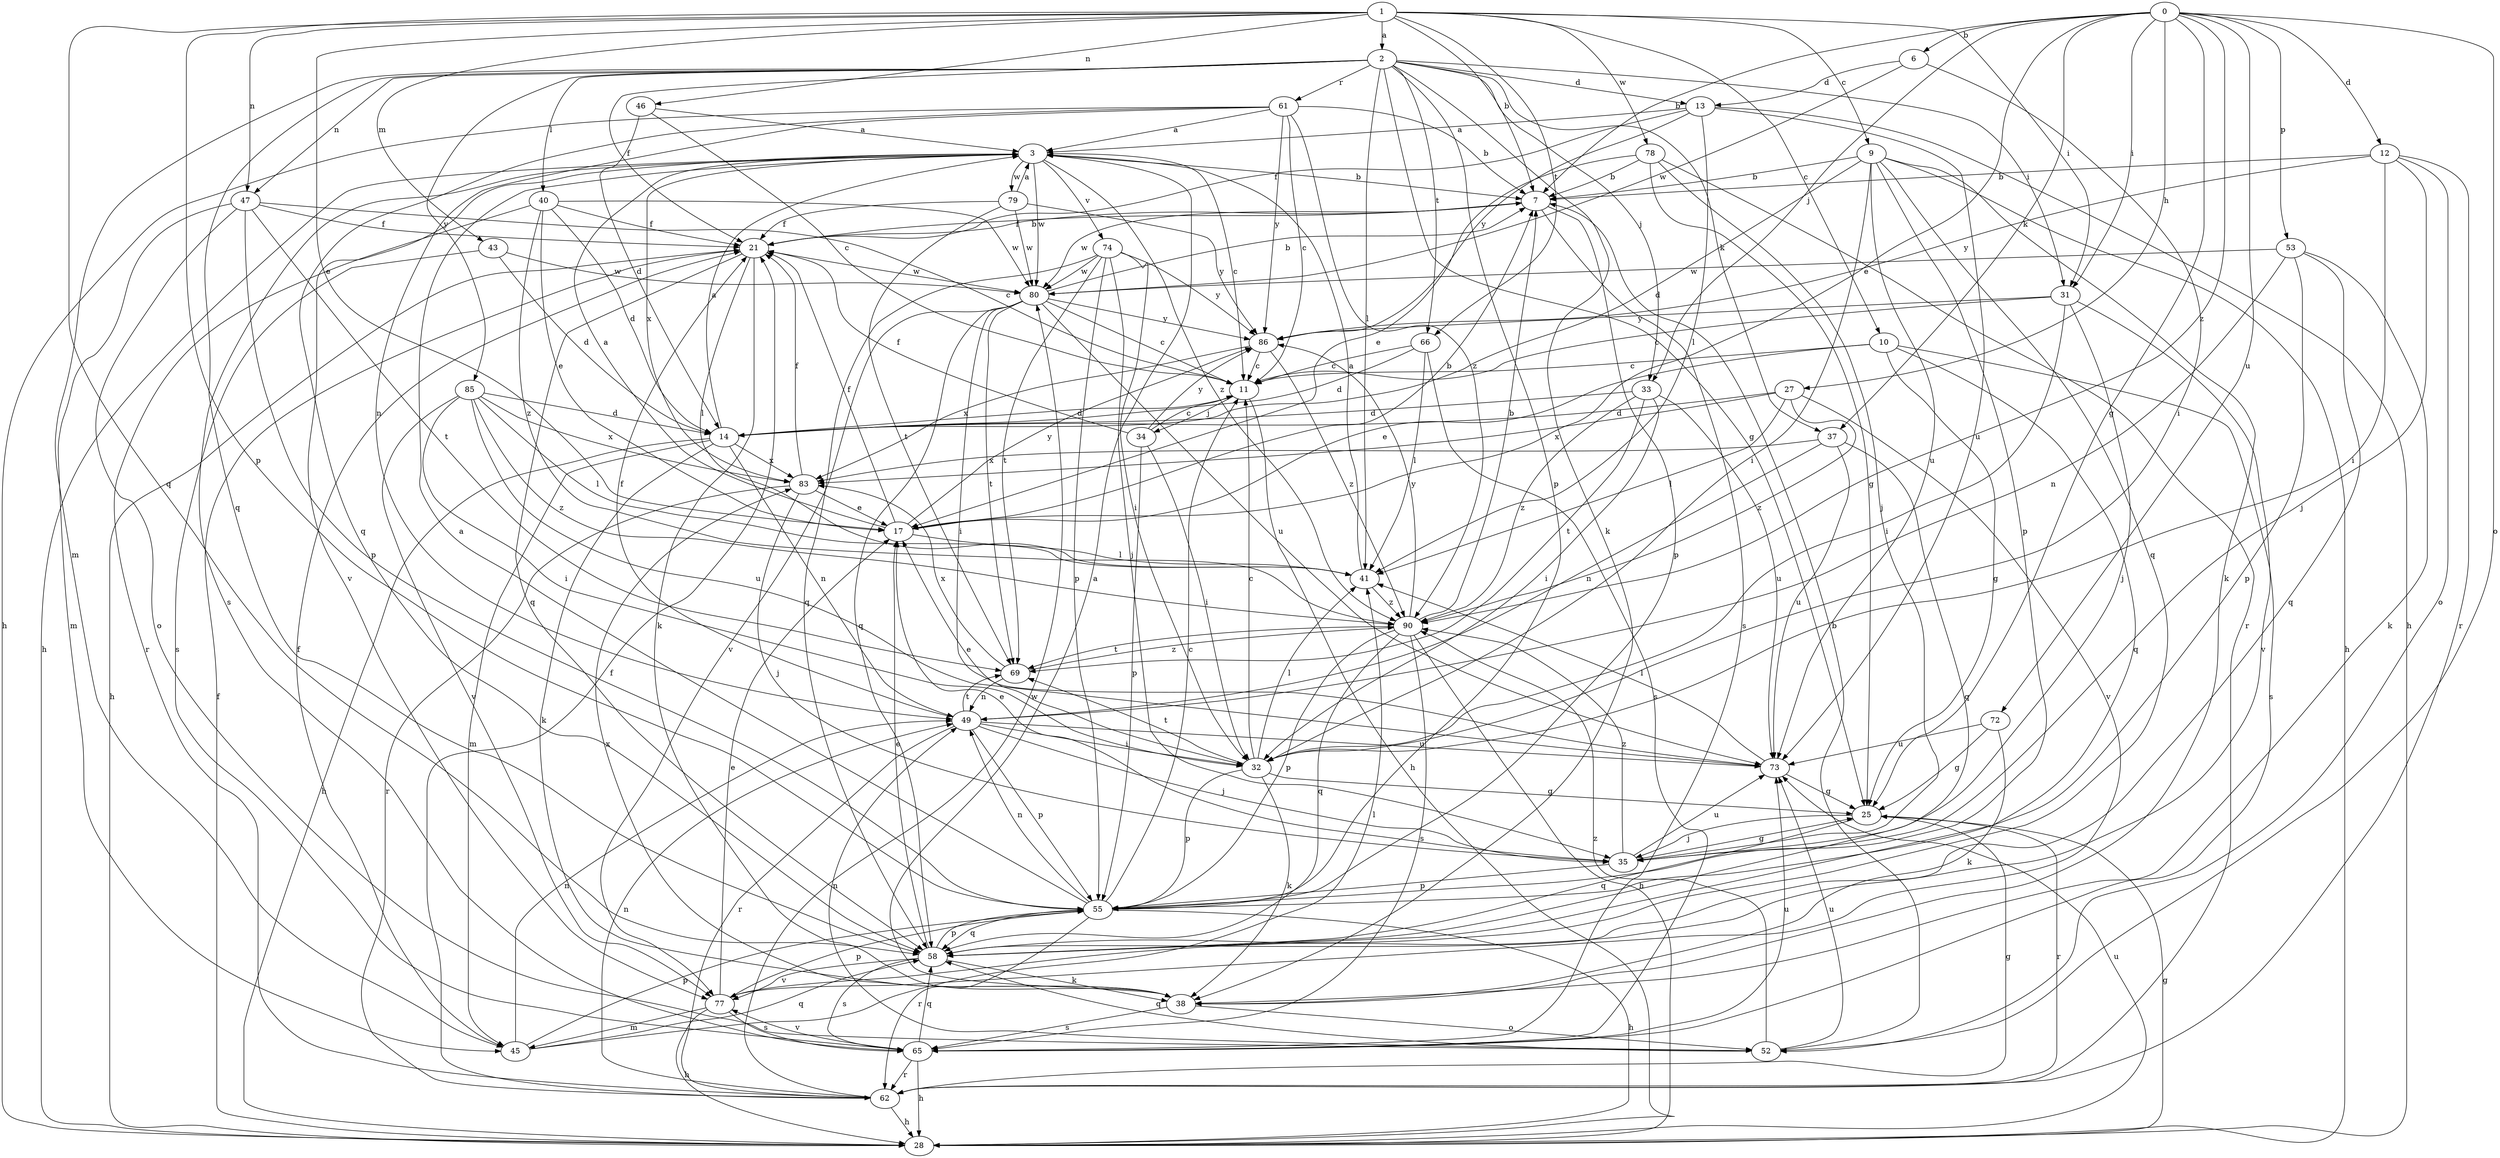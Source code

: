 strict digraph  {
0;
1;
2;
3;
6;
7;
9;
10;
11;
12;
13;
14;
17;
21;
25;
27;
28;
31;
32;
33;
34;
35;
37;
38;
40;
41;
43;
45;
46;
47;
49;
52;
53;
55;
58;
61;
62;
65;
66;
69;
72;
73;
74;
77;
78;
79;
80;
83;
85;
86;
90;
0 -> 6  [label=b];
0 -> 7  [label=b];
0 -> 12  [label=d];
0 -> 17  [label=e];
0 -> 25  [label=g];
0 -> 27  [label=h];
0 -> 31  [label=i];
0 -> 33  [label=j];
0 -> 37  [label=k];
0 -> 52  [label=o];
0 -> 53  [label=p];
0 -> 72  [label=u];
0 -> 90  [label=z];
1 -> 2  [label=a];
1 -> 7  [label=b];
1 -> 9  [label=c];
1 -> 10  [label=c];
1 -> 17  [label=e];
1 -> 31  [label=i];
1 -> 43  [label=m];
1 -> 46  [label=n];
1 -> 47  [label=n];
1 -> 55  [label=p];
1 -> 58  [label=q];
1 -> 66  [label=t];
1 -> 78  [label=w];
2 -> 13  [label=d];
2 -> 21  [label=f];
2 -> 25  [label=g];
2 -> 31  [label=i];
2 -> 33  [label=j];
2 -> 37  [label=k];
2 -> 38  [label=k];
2 -> 40  [label=l];
2 -> 41  [label=l];
2 -> 45  [label=m];
2 -> 47  [label=n];
2 -> 55  [label=p];
2 -> 58  [label=q];
2 -> 61  [label=r];
2 -> 66  [label=t];
2 -> 85  [label=y];
3 -> 7  [label=b];
3 -> 11  [label=c];
3 -> 28  [label=h];
3 -> 65  [label=s];
3 -> 74  [label=v];
3 -> 77  [label=v];
3 -> 79  [label=w];
3 -> 80  [label=w];
3 -> 83  [label=x];
3 -> 90  [label=z];
6 -> 13  [label=d];
6 -> 32  [label=i];
6 -> 80  [label=w];
7 -> 21  [label=f];
7 -> 55  [label=p];
7 -> 65  [label=s];
7 -> 80  [label=w];
9 -> 7  [label=b];
9 -> 14  [label=d];
9 -> 28  [label=h];
9 -> 32  [label=i];
9 -> 38  [label=k];
9 -> 55  [label=p];
9 -> 58  [label=q];
9 -> 73  [label=u];
10 -> 11  [label=c];
10 -> 17  [label=e];
10 -> 25  [label=g];
10 -> 58  [label=q];
10 -> 65  [label=s];
11 -> 14  [label=d];
11 -> 28  [label=h];
11 -> 34  [label=j];
12 -> 7  [label=b];
12 -> 32  [label=i];
12 -> 35  [label=j];
12 -> 52  [label=o];
12 -> 62  [label=r];
12 -> 86  [label=y];
13 -> 3  [label=a];
13 -> 21  [label=f];
13 -> 28  [label=h];
13 -> 41  [label=l];
13 -> 73  [label=u];
13 -> 86  [label=y];
14 -> 3  [label=a];
14 -> 28  [label=h];
14 -> 38  [label=k];
14 -> 45  [label=m];
14 -> 49  [label=n];
14 -> 83  [label=x];
17 -> 3  [label=a];
17 -> 7  [label=b];
17 -> 21  [label=f];
17 -> 41  [label=l];
17 -> 86  [label=y];
21 -> 7  [label=b];
21 -> 28  [label=h];
21 -> 38  [label=k];
21 -> 41  [label=l];
21 -> 58  [label=q];
21 -> 80  [label=w];
25 -> 35  [label=j];
25 -> 58  [label=q];
25 -> 62  [label=r];
27 -> 14  [label=d];
27 -> 41  [label=l];
27 -> 77  [label=v];
27 -> 83  [label=x];
27 -> 90  [label=z];
28 -> 21  [label=f];
28 -> 25  [label=g];
28 -> 73  [label=u];
31 -> 11  [label=c];
31 -> 32  [label=i];
31 -> 35  [label=j];
31 -> 77  [label=v];
31 -> 86  [label=y];
32 -> 11  [label=c];
32 -> 25  [label=g];
32 -> 38  [label=k];
32 -> 41  [label=l];
32 -> 55  [label=p];
32 -> 69  [label=t];
33 -> 14  [label=d];
33 -> 32  [label=i];
33 -> 69  [label=t];
33 -> 73  [label=u];
33 -> 90  [label=z];
34 -> 11  [label=c];
34 -> 21  [label=f];
34 -> 32  [label=i];
34 -> 55  [label=p];
34 -> 86  [label=y];
35 -> 17  [label=e];
35 -> 25  [label=g];
35 -> 55  [label=p];
35 -> 73  [label=u];
35 -> 90  [label=z];
37 -> 49  [label=n];
37 -> 58  [label=q];
37 -> 73  [label=u];
37 -> 83  [label=x];
38 -> 3  [label=a];
38 -> 52  [label=o];
38 -> 65  [label=s];
38 -> 83  [label=x];
40 -> 14  [label=d];
40 -> 17  [label=e];
40 -> 21  [label=f];
40 -> 62  [label=r];
40 -> 80  [label=w];
40 -> 90  [label=z];
41 -> 3  [label=a];
41 -> 90  [label=z];
43 -> 14  [label=d];
43 -> 65  [label=s];
43 -> 80  [label=w];
45 -> 21  [label=f];
45 -> 41  [label=l];
45 -> 49  [label=n];
45 -> 55  [label=p];
45 -> 58  [label=q];
46 -> 3  [label=a];
46 -> 11  [label=c];
46 -> 14  [label=d];
47 -> 11  [label=c];
47 -> 21  [label=f];
47 -> 45  [label=m];
47 -> 52  [label=o];
47 -> 55  [label=p];
47 -> 69  [label=t];
49 -> 21  [label=f];
49 -> 32  [label=i];
49 -> 35  [label=j];
49 -> 55  [label=p];
49 -> 62  [label=r];
49 -> 69  [label=t];
49 -> 73  [label=u];
52 -> 7  [label=b];
52 -> 49  [label=n];
52 -> 58  [label=q];
52 -> 73  [label=u];
52 -> 90  [label=z];
53 -> 38  [label=k];
53 -> 49  [label=n];
53 -> 55  [label=p];
53 -> 58  [label=q];
53 -> 80  [label=w];
55 -> 3  [label=a];
55 -> 11  [label=c];
55 -> 28  [label=h];
55 -> 49  [label=n];
55 -> 58  [label=q];
55 -> 62  [label=r];
58 -> 17  [label=e];
58 -> 38  [label=k];
58 -> 55  [label=p];
58 -> 65  [label=s];
58 -> 77  [label=v];
61 -> 3  [label=a];
61 -> 7  [label=b];
61 -> 11  [label=c];
61 -> 28  [label=h];
61 -> 49  [label=n];
61 -> 58  [label=q];
61 -> 86  [label=y];
61 -> 90  [label=z];
62 -> 21  [label=f];
62 -> 25  [label=g];
62 -> 28  [label=h];
62 -> 49  [label=n];
62 -> 80  [label=w];
65 -> 28  [label=h];
65 -> 58  [label=q];
65 -> 62  [label=r];
65 -> 73  [label=u];
65 -> 77  [label=v];
66 -> 11  [label=c];
66 -> 14  [label=d];
66 -> 41  [label=l];
66 -> 65  [label=s];
69 -> 49  [label=n];
69 -> 83  [label=x];
69 -> 90  [label=z];
72 -> 25  [label=g];
72 -> 38  [label=k];
72 -> 73  [label=u];
73 -> 17  [label=e];
73 -> 25  [label=g];
73 -> 41  [label=l];
74 -> 32  [label=i];
74 -> 35  [label=j];
74 -> 55  [label=p];
74 -> 58  [label=q];
74 -> 69  [label=t];
74 -> 80  [label=w];
74 -> 86  [label=y];
77 -> 17  [label=e];
77 -> 28  [label=h];
77 -> 45  [label=m];
77 -> 55  [label=p];
77 -> 65  [label=s];
78 -> 7  [label=b];
78 -> 17  [label=e];
78 -> 25  [label=g];
78 -> 35  [label=j];
78 -> 62  [label=r];
79 -> 3  [label=a];
79 -> 21  [label=f];
79 -> 69  [label=t];
79 -> 80  [label=w];
79 -> 86  [label=y];
80 -> 7  [label=b];
80 -> 11  [label=c];
80 -> 32  [label=i];
80 -> 58  [label=q];
80 -> 69  [label=t];
80 -> 73  [label=u];
80 -> 77  [label=v];
80 -> 86  [label=y];
83 -> 17  [label=e];
83 -> 21  [label=f];
83 -> 35  [label=j];
83 -> 62  [label=r];
85 -> 14  [label=d];
85 -> 32  [label=i];
85 -> 41  [label=l];
85 -> 73  [label=u];
85 -> 77  [label=v];
85 -> 83  [label=x];
85 -> 90  [label=z];
86 -> 11  [label=c];
86 -> 83  [label=x];
86 -> 90  [label=z];
90 -> 7  [label=b];
90 -> 28  [label=h];
90 -> 55  [label=p];
90 -> 58  [label=q];
90 -> 65  [label=s];
90 -> 69  [label=t];
90 -> 86  [label=y];
}
